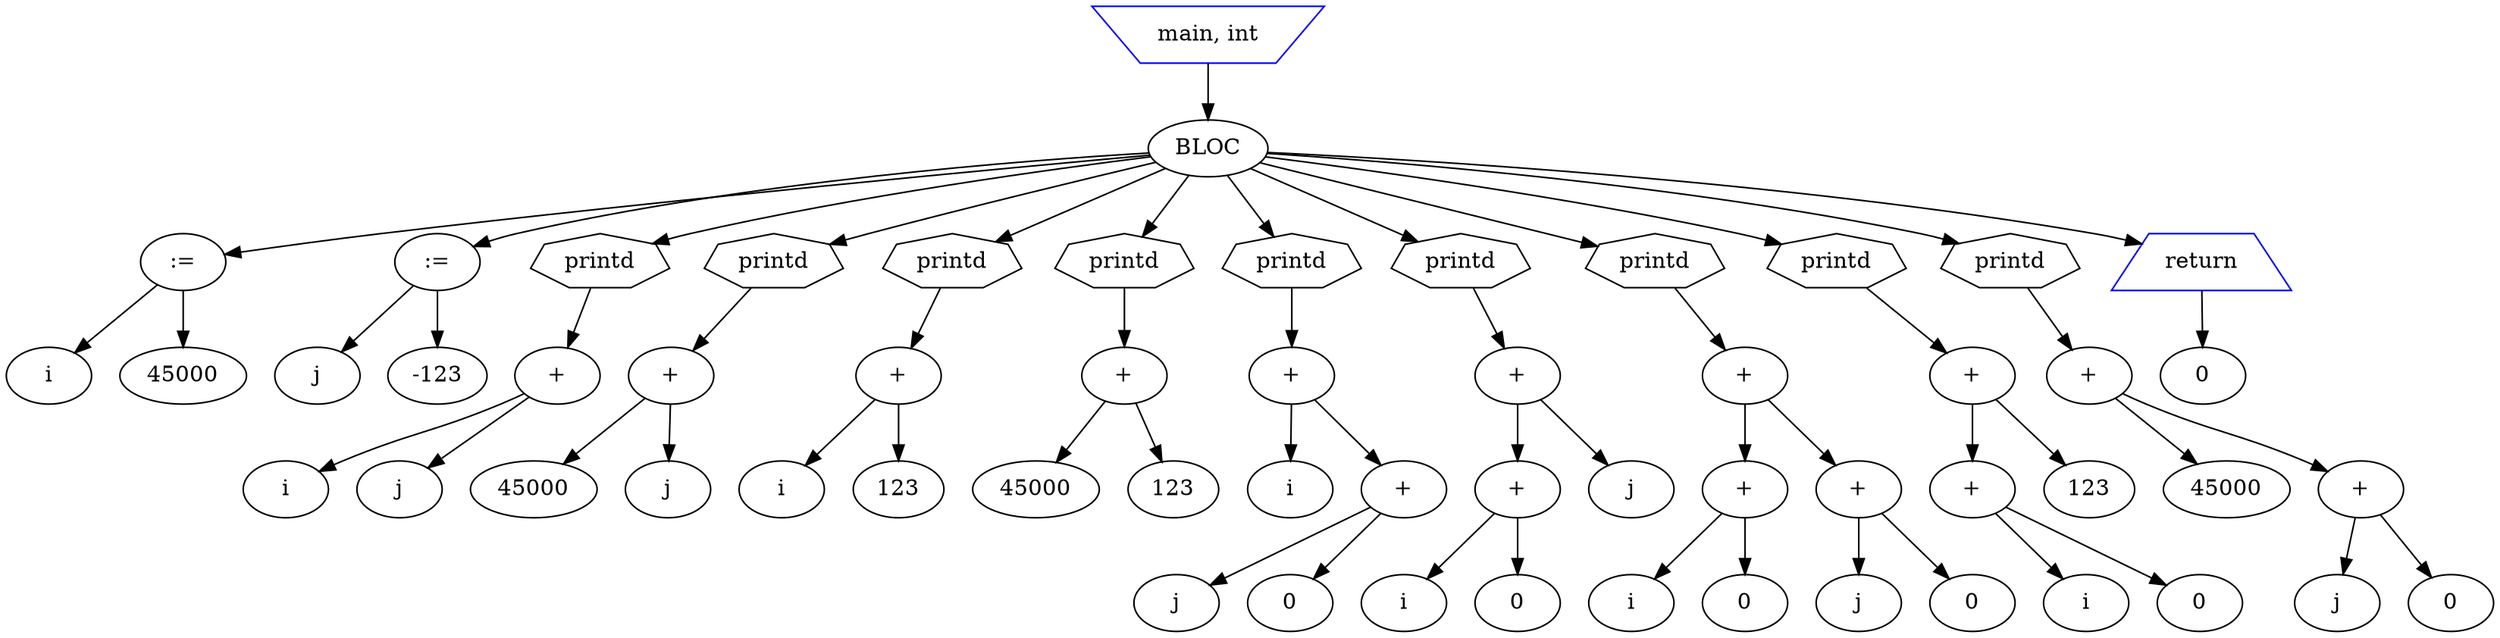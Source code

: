 digraph G {

node_0 [label="main, int" shape=invtrapezium color=blue];
node_1 [label="BLOC" shape=ellipse color=black];
node_2 [label=":=" shape=ellipse];
node_3 [label="i" shape=ellipse];
node_4 [label="45000" shape=ellipse];
node_5 [label=":=" shape=ellipse];
node_6 [label="j" shape=ellipse];
node_7 [label="-123" shape=ellipse];
node_8 [label="printd" shape=septagon];
node_9 [label="+" shape=ellipse];
node_10 [label="i" shape=ellipse];
node_11 [label="j" shape=ellipse];
node_12 [label="printd" shape=septagon];
node_13 [label="+" shape=ellipse];
node_14 [label="45000" shape=ellipse];
node_15 [label="j" shape=ellipse];
node_16 [label="printd" shape=septagon];
node_17 [label="+" shape=ellipse];
node_18 [label="i" shape=ellipse];
node_19 [label="123" shape=ellipse];
node_20 [label="printd" shape=septagon];
node_21 [label="+" shape=ellipse];
node_22 [label="45000" shape=ellipse];
node_23 [label="123" shape=ellipse];
node_24 [label="printd" shape=septagon];
node_25 [label="+" shape=ellipse];
node_26 [label="i" shape=ellipse];
node_27 [label="+" shape=ellipse];
node_28 [label="j" shape=ellipse];
node_29 [label="0" shape=ellipse];
node_30 [label="printd" shape=septagon];
node_31 [label="+" shape=ellipse];
node_32 [label="+" shape=ellipse];
node_33 [label="i" shape=ellipse];
node_34 [label="0" shape=ellipse];
node_35 [label="j" shape=ellipse];
node_36 [label="printd" shape=septagon];
node_37 [label="+" shape=ellipse];
node_38 [label="+" shape=ellipse];
node_39 [label="i" shape=ellipse];
node_40 [label="0" shape=ellipse];
node_41 [label="+" shape=ellipse];
node_42 [label="j" shape=ellipse];
node_43 [label="0" shape=ellipse];
node_44 [label="printd" shape=septagon];
node_45 [label="+" shape=ellipse];
node_46 [label="+" shape=ellipse];
node_47 [label="i" shape=ellipse];
node_48 [label="0" shape=ellipse];
node_49 [label="123" shape=ellipse];
node_50 [label="printd" shape=septagon];
node_51 [label="+" shape=ellipse];
node_52 [label="45000" shape=ellipse];
node_53 [label="+" shape=ellipse];
node_54 [label="j" shape=ellipse];
node_55 [label="0" shape=ellipse];
node_56 [label="return" shape=trapezium color=blue];
node_57 [label="0" shape=ellipse];

node_0 -> node_1
node_1 -> node_2
node_2 -> node_3
node_2 -> node_4
node_1 -> node_5
node_5 -> node_6
node_5 -> node_7
node_1 -> node_8
node_8 -> node_9
node_9 -> node_10
node_9 -> node_11
node_1 -> node_12
node_12 -> node_13
node_13 -> node_14
node_13 -> node_15
node_1 -> node_16
node_16 -> node_17
node_17 -> node_18
node_17 -> node_19
node_1 -> node_20
node_20 -> node_21
node_21 -> node_22
node_21 -> node_23
node_1 -> node_24
node_24 -> node_25
node_25 -> node_26
node_25 -> node_27
node_27 -> node_28
node_27 -> node_29
node_1 -> node_30
node_30 -> node_31
node_31 -> node_32
node_32 -> node_33
node_32 -> node_34
node_31 -> node_35
node_1 -> node_36
node_36 -> node_37
node_37 -> node_38
node_38 -> node_39
node_38 -> node_40
node_37 -> node_41
node_41 -> node_42
node_41 -> node_43
node_1 -> node_44
node_44 -> node_45
node_45 -> node_46
node_46 -> node_47
node_46 -> node_48
node_45 -> node_49
node_1 -> node_50
node_50 -> node_51
node_51 -> node_52
node_51 -> node_53
node_53 -> node_54
node_53 -> node_55
node_1 -> node_56
node_56 -> node_57
}